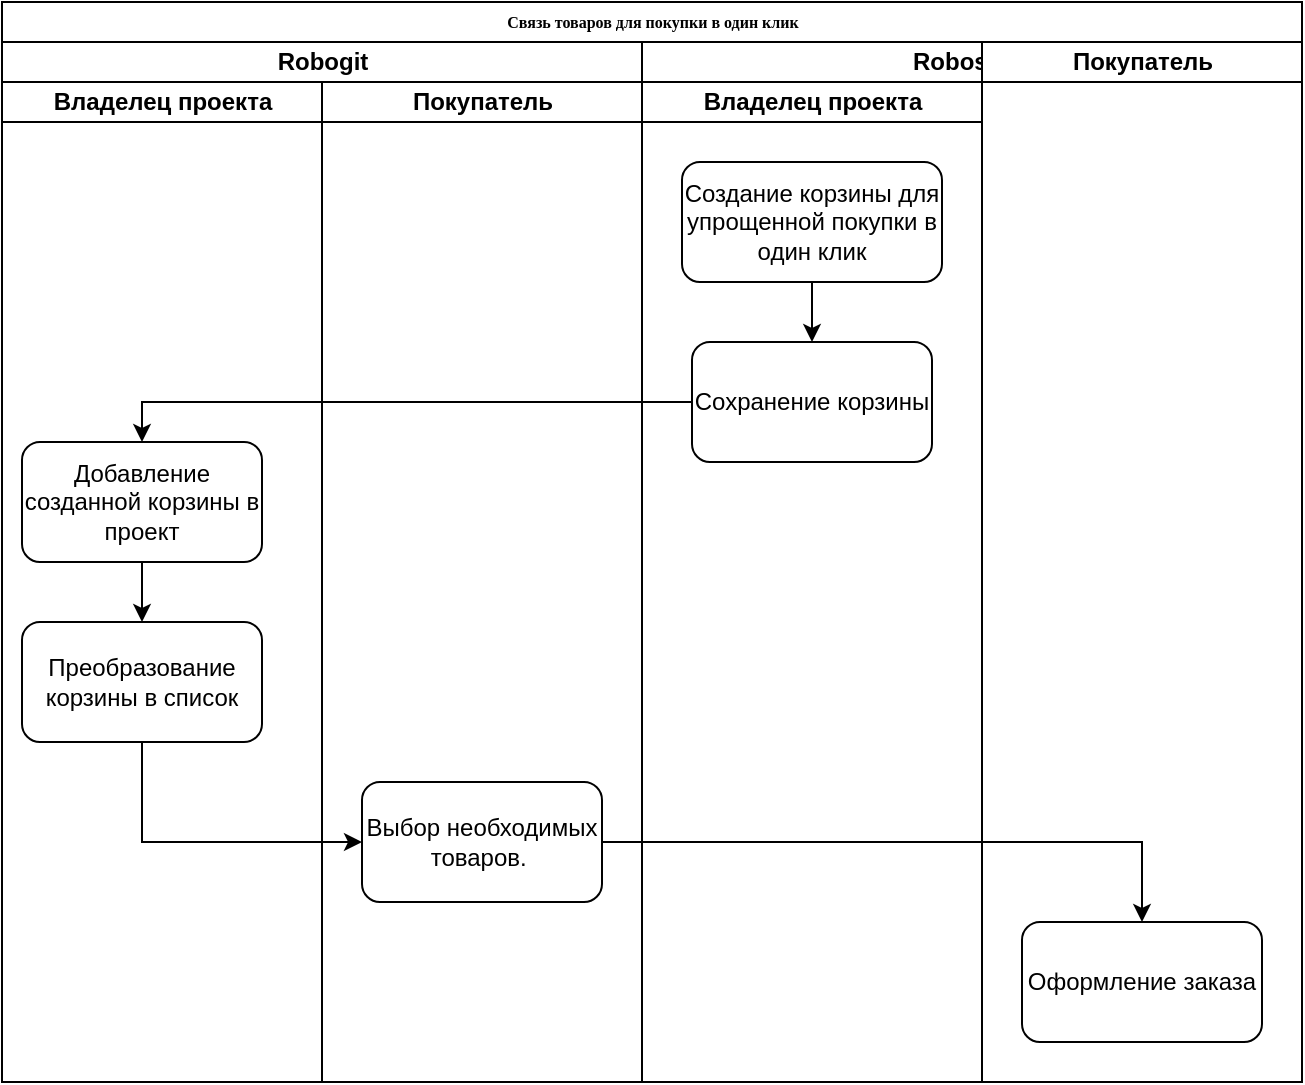 <mxfile version="13.7.7" type="device"><diagram name="Page-1" id="74e2e168-ea6b-b213-b513-2b3c1d86103e"><mxGraphModel dx="1422" dy="745" grid="1" gridSize="10" guides="1" tooltips="1" connect="1" arrows="1" fold="1" page="1" pageScale="1" pageWidth="1100" pageHeight="850" background="#ffffff" math="0" shadow="0"><root><mxCell id="0"/><mxCell id="1" parent="0"/><mxCell id="77e6c97f196da883-1" value="Связь товаров для покупки в один клик" style="swimlane;html=1;childLayout=stackLayout;startSize=20;rounded=0;shadow=0;labelBackgroundColor=none;strokeWidth=1;fontFamily=Verdana;fontSize=8;align=center;" parent="1" vertex="1"><mxGeometry x="290" y="80" width="650" height="540" as="geometry"/></mxCell><mxCell id="77e6c97f196da883-2" value="Robogit" style="swimlane;html=1;startSize=20;" parent="77e6c97f196da883-1" vertex="1"><mxGeometry y="20" width="320" height="520" as="geometry"/></mxCell><mxCell id="0YzbNtyMaB9AF9JVB6Ss-22" value="Владелец проекта" style="swimlane;html=1;startSize=20;" vertex="1" parent="77e6c97f196da883-2"><mxGeometry y="20" width="160" height="500" as="geometry"/></mxCell><mxCell id="0YzbNtyMaB9AF9JVB6Ss-8" value="Преобразование корзины в список" style="rounded=1;whiteSpace=wrap;html=1;" vertex="1" parent="0YzbNtyMaB9AF9JVB6Ss-22"><mxGeometry x="10" y="270" width="120" height="60" as="geometry"/></mxCell><mxCell id="0YzbNtyMaB9AF9JVB6Ss-6" value="Добавление созданной корзины&amp;nbsp;в проект" style="rounded=1;whiteSpace=wrap;html=1;" vertex="1" parent="0YzbNtyMaB9AF9JVB6Ss-22"><mxGeometry x="10" y="180" width="120" height="60" as="geometry"/></mxCell><mxCell id="0YzbNtyMaB9AF9JVB6Ss-9" style="edgeStyle=orthogonalEdgeStyle;rounded=0;orthogonalLoop=1;jettySize=auto;html=1;" edge="1" parent="0YzbNtyMaB9AF9JVB6Ss-22" source="0YzbNtyMaB9AF9JVB6Ss-6" target="0YzbNtyMaB9AF9JVB6Ss-8"><mxGeometry relative="1" as="geometry"/></mxCell><mxCell id="0YzbNtyMaB9AF9JVB6Ss-16" value="Покупатель" style="swimlane;html=1;startSize=20;" vertex="1" parent="77e6c97f196da883-2"><mxGeometry x="160" y="20" width="160" height="500" as="geometry"/></mxCell><mxCell id="0YzbNtyMaB9AF9JVB6Ss-26" value="Выбор необходимых товаров.&amp;nbsp;" style="rounded=1;whiteSpace=wrap;html=1;" vertex="1" parent="0YzbNtyMaB9AF9JVB6Ss-16"><mxGeometry x="20" y="350" width="120" height="60" as="geometry"/></mxCell><mxCell id="0YzbNtyMaB9AF9JVB6Ss-27" style="edgeStyle=orthogonalEdgeStyle;rounded=0;orthogonalLoop=1;jettySize=auto;html=1;entryX=0;entryY=0.5;entryDx=0;entryDy=0;" edge="1" parent="77e6c97f196da883-2" source="0YzbNtyMaB9AF9JVB6Ss-8" target="0YzbNtyMaB9AF9JVB6Ss-26"><mxGeometry relative="1" as="geometry"><Array as="points"><mxPoint x="70" y="400"/></Array></mxGeometry></mxCell><mxCell id="77e6c97f196da883-39" style="edgeStyle=orthogonalEdgeStyle;rounded=1;html=1;labelBackgroundColor=none;startArrow=none;startFill=0;startSize=5;endArrow=classicThin;endFill=1;endSize=5;jettySize=auto;orthogonalLoop=1;strokeWidth=1;fontFamily=Verdana;fontSize=8" parent="77e6c97f196da883-1" target="77e6c97f196da883-23" edge="1"><mxGeometry relative="1" as="geometry"><mxPoint x="600" y="690" as="sourcePoint"/></mxGeometry></mxCell><mxCell id="77e6c97f196da883-40" style="edgeStyle=orthogonalEdgeStyle;rounded=1;html=1;labelBackgroundColor=none;startArrow=none;startFill=0;startSize=5;endArrow=classicThin;endFill=1;endSize=5;jettySize=auto;orthogonalLoop=1;strokeWidth=1;fontFamily=Verdana;fontSize=8" parent="77e6c97f196da883-1" target="77e6c97f196da883-24" edge="1"><mxGeometry relative="1" as="geometry"><mxPoint x="770" y="690" as="sourcePoint"/></mxGeometry></mxCell><mxCell id="107ba76e4e335f99-6" style="edgeStyle=orthogonalEdgeStyle;rounded=1;html=1;labelBackgroundColor=none;startArrow=none;startFill=0;startSize=5;endArrow=classicThin;endFill=1;endSize=5;jettySize=auto;orthogonalLoop=1;strokeWidth=1;fontFamily=Verdana;fontSize=8" parent="77e6c97f196da883-1" source="77e6c97f196da883-14" edge="1"><mxGeometry relative="1" as="geometry"><mxPoint x="510" y="610" as="targetPoint"/></mxGeometry></mxCell><mxCell id="77e6c97f196da883-3" value="Robostore" style="swimlane;html=1;startSize=20;" parent="77e6c97f196da883-1" vertex="1"><mxGeometry x="320" y="20" width="330" height="520" as="geometry"/></mxCell><mxCell id="0YzbNtyMaB9AF9JVB6Ss-11" value="Владелец проекта" style="swimlane;html=1;startSize=20;" vertex="1" parent="77e6c97f196da883-3"><mxGeometry y="20" width="170" height="500" as="geometry"/></mxCell><mxCell id="0YzbNtyMaB9AF9JVB6Ss-4" value="Сохранение корзины" style="rounded=1;whiteSpace=wrap;html=1;" vertex="1" parent="0YzbNtyMaB9AF9JVB6Ss-11"><mxGeometry x="25" y="130" width="120" height="60" as="geometry"/></mxCell><mxCell id="0YzbNtyMaB9AF9JVB6Ss-3" value="Создание корзины для упрощенной покупки в один клик" style="rounded=1;whiteSpace=wrap;html=1;" vertex="1" parent="0YzbNtyMaB9AF9JVB6Ss-11"><mxGeometry x="20" y="40" width="130" height="60" as="geometry"/></mxCell><mxCell id="0YzbNtyMaB9AF9JVB6Ss-21" style="edgeStyle=orthogonalEdgeStyle;rounded=0;orthogonalLoop=1;jettySize=auto;html=1;" edge="1" parent="0YzbNtyMaB9AF9JVB6Ss-11" source="0YzbNtyMaB9AF9JVB6Ss-3" target="0YzbNtyMaB9AF9JVB6Ss-4"><mxGeometry relative="1" as="geometry"/></mxCell><mxCell id="0YzbNtyMaB9AF9JVB6Ss-23" value="Покупатель" style="swimlane;html=1;startSize=20;" vertex="1" parent="77e6c97f196da883-3"><mxGeometry x="170" width="160" height="520" as="geometry"/></mxCell><mxCell id="0YzbNtyMaB9AF9JVB6Ss-28" value="Оформление заказа" style="rounded=1;whiteSpace=wrap;html=1;" vertex="1" parent="0YzbNtyMaB9AF9JVB6Ss-23"><mxGeometry x="20" y="440" width="120" height="60" as="geometry"/></mxCell><mxCell id="0YzbNtyMaB9AF9JVB6Ss-7" style="edgeStyle=orthogonalEdgeStyle;rounded=0;orthogonalLoop=1;jettySize=auto;html=1;entryX=0.5;entryY=0;entryDx=0;entryDy=0;" edge="1" parent="77e6c97f196da883-1" source="0YzbNtyMaB9AF9JVB6Ss-4" target="0YzbNtyMaB9AF9JVB6Ss-6"><mxGeometry relative="1" as="geometry"/></mxCell><mxCell id="0YzbNtyMaB9AF9JVB6Ss-29" style="edgeStyle=orthogonalEdgeStyle;rounded=0;orthogonalLoop=1;jettySize=auto;html=1;entryX=0.5;entryY=0;entryDx=0;entryDy=0;" edge="1" parent="77e6c97f196da883-1" source="0YzbNtyMaB9AF9JVB6Ss-26" target="0YzbNtyMaB9AF9JVB6Ss-28"><mxGeometry relative="1" as="geometry"/></mxCell></root></mxGraphModel></diagram></mxfile>